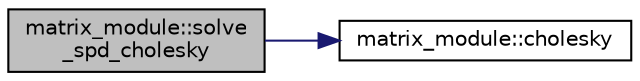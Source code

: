 digraph "matrix_module::solve_spd_cholesky"
{
 // LATEX_PDF_SIZE
  edge [fontname="Helvetica",fontsize="10",labelfontname="Helvetica",labelfontsize="10"];
  node [fontname="Helvetica",fontsize="10",shape=record];
  rankdir="LR";
  Node1 [label="matrix_module::solve\l_spd_cholesky",height=0.2,width=0.4,color="black", fillcolor="grey75", style="filled", fontcolor="black",tooltip=" "];
  Node1 -> Node2 [color="midnightblue",fontsize="10",style="solid",fontname="Helvetica"];
  Node2 [label="matrix_module::cholesky",height=0.2,width=0.4,color="black", fillcolor="white", style="filled",URL="$namespacematrix__module.html#addfed84dcfeb9340921b94a7952f3c39",tooltip=" "];
}
